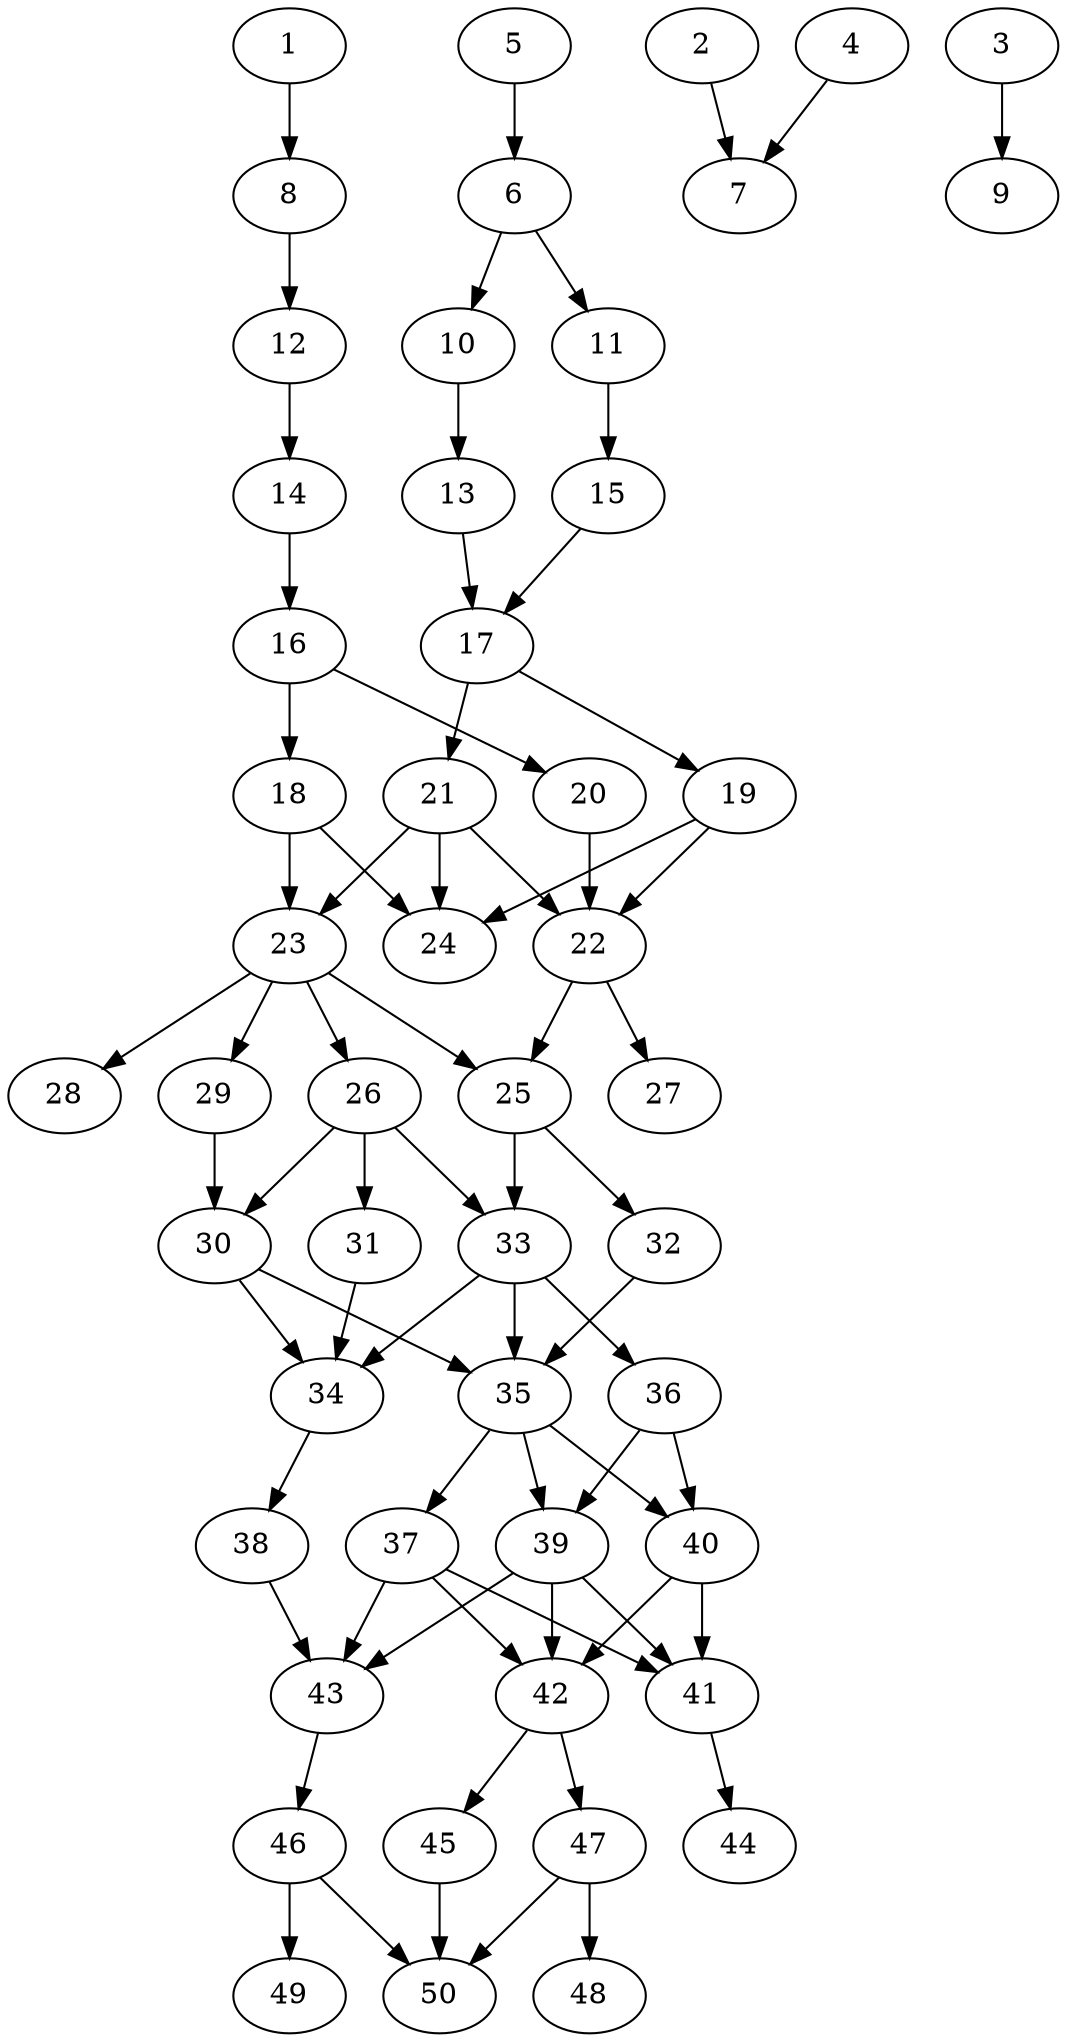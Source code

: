 // DAG automatically generated by daggen at Tue Aug  6 16:32:29 2019
// ./daggen --dot -n 50 --ccr 0.5 --fat 0.4 --regular 0.5 --density 0.7 --mindata 5242880 --maxdata 52428800 
digraph G {
  1 [size="33908736", alpha="0.18", expect_size="16954368"] 
  1 -> 8 [size ="16954368"]
  2 [size="82552832", alpha="0.12", expect_size="41276416"] 
  2 -> 7 [size ="41276416"]
  3 [size="103221248", alpha="0.09", expect_size="51610624"] 
  3 -> 9 [size ="51610624"]
  4 [size="77955072", alpha="0.03", expect_size="38977536"] 
  4 -> 7 [size ="38977536"]
  5 [size="49774592", alpha="0.10", expect_size="24887296"] 
  5 -> 6 [size ="24887296"]
  6 [size="92739584", alpha="0.06", expect_size="46369792"] 
  6 -> 10 [size ="46369792"]
  6 -> 11 [size ="46369792"]
  7 [size="51488768", alpha="0.14", expect_size="25744384"] 
  8 [size="60803072", alpha="0.04", expect_size="30401536"] 
  8 -> 12 [size ="30401536"]
  9 [size="51963904", alpha="0.11", expect_size="25981952"] 
  10 [size="26781696", alpha="0.03", expect_size="13390848"] 
  10 -> 13 [size ="13390848"]
  11 [size="57413632", alpha="0.19", expect_size="28706816"] 
  11 -> 15 [size ="28706816"]
  12 [size="47728640", alpha="0.01", expect_size="23864320"] 
  12 -> 14 [size ="23864320"]
  13 [size="104026112", alpha="0.19", expect_size="52013056"] 
  13 -> 17 [size ="52013056"]
  14 [size="51412992", alpha="0.19", expect_size="25706496"] 
  14 -> 16 [size ="25706496"]
  15 [size="63854592", alpha="0.03", expect_size="31927296"] 
  15 -> 17 [size ="31927296"]
  16 [size="14755840", alpha="0.08", expect_size="7377920"] 
  16 -> 18 [size ="7377920"]
  16 -> 20 [size ="7377920"]
  17 [size="40736768", alpha="0.02", expect_size="20368384"] 
  17 -> 19 [size ="20368384"]
  17 -> 21 [size ="20368384"]
  18 [size="14327808", alpha="0.12", expect_size="7163904"] 
  18 -> 23 [size ="7163904"]
  18 -> 24 [size ="7163904"]
  19 [size="32430080", alpha="0.13", expect_size="16215040"] 
  19 -> 22 [size ="16215040"]
  19 -> 24 [size ="16215040"]
  20 [size="82636800", alpha="0.03", expect_size="41318400"] 
  20 -> 22 [size ="41318400"]
  21 [size="96415744", alpha="0.17", expect_size="48207872"] 
  21 -> 22 [size ="48207872"]
  21 -> 23 [size ="48207872"]
  21 -> 24 [size ="48207872"]
  22 [size="90300416", alpha="0.07", expect_size="45150208"] 
  22 -> 25 [size ="45150208"]
  22 -> 27 [size ="45150208"]
  23 [size="94435328", alpha="0.16", expect_size="47217664"] 
  23 -> 25 [size ="47217664"]
  23 -> 26 [size ="47217664"]
  23 -> 28 [size ="47217664"]
  23 -> 29 [size ="47217664"]
  24 [size="89939968", alpha="0.19", expect_size="44969984"] 
  25 [size="84801536", alpha="0.11", expect_size="42400768"] 
  25 -> 32 [size ="42400768"]
  25 -> 33 [size ="42400768"]
  26 [size="98523136", alpha="0.00", expect_size="49261568"] 
  26 -> 30 [size ="49261568"]
  26 -> 31 [size ="49261568"]
  26 -> 33 [size ="49261568"]
  27 [size="40167424", alpha="0.18", expect_size="20083712"] 
  28 [size="50712576", alpha="0.07", expect_size="25356288"] 
  29 [size="11823104", alpha="0.04", expect_size="5911552"] 
  29 -> 30 [size ="5911552"]
  30 [size="75364352", alpha="0.05", expect_size="37682176"] 
  30 -> 34 [size ="37682176"]
  30 -> 35 [size ="37682176"]
  31 [size="88391680", alpha="0.16", expect_size="44195840"] 
  31 -> 34 [size ="44195840"]
  32 [size="74332160", alpha="0.15", expect_size="37166080"] 
  32 -> 35 [size ="37166080"]
  33 [size="10878976", alpha="0.13", expect_size="5439488"] 
  33 -> 34 [size ="5439488"]
  33 -> 35 [size ="5439488"]
  33 -> 36 [size ="5439488"]
  34 [size="85141504", alpha="0.00", expect_size="42570752"] 
  34 -> 38 [size ="42570752"]
  35 [size="81473536", alpha="0.19", expect_size="40736768"] 
  35 -> 37 [size ="40736768"]
  35 -> 39 [size ="40736768"]
  35 -> 40 [size ="40736768"]
  36 [size="39165952", alpha="0.18", expect_size="19582976"] 
  36 -> 39 [size ="19582976"]
  36 -> 40 [size ="19582976"]
  37 [size="40472576", alpha="0.04", expect_size="20236288"] 
  37 -> 41 [size ="20236288"]
  37 -> 42 [size ="20236288"]
  37 -> 43 [size ="20236288"]
  38 [size="32028672", alpha="0.10", expect_size="16014336"] 
  38 -> 43 [size ="16014336"]
  39 [size="64147456", alpha="0.02", expect_size="32073728"] 
  39 -> 41 [size ="32073728"]
  39 -> 42 [size ="32073728"]
  39 -> 43 [size ="32073728"]
  40 [size="83941376", alpha="0.08", expect_size="41970688"] 
  40 -> 41 [size ="41970688"]
  40 -> 42 [size ="41970688"]
  41 [size="13332480", alpha="0.13", expect_size="6666240"] 
  41 -> 44 [size ="6666240"]
  42 [size="87994368", alpha="0.15", expect_size="43997184"] 
  42 -> 45 [size ="43997184"]
  42 -> 47 [size ="43997184"]
  43 [size="62054400", alpha="0.14", expect_size="31027200"] 
  43 -> 46 [size ="31027200"]
  44 [size="29054976", alpha="0.11", expect_size="14527488"] 
  45 [size="29927424", alpha="0.03", expect_size="14963712"] 
  45 -> 50 [size ="14963712"]
  46 [size="23666688", alpha="0.13", expect_size="11833344"] 
  46 -> 49 [size ="11833344"]
  46 -> 50 [size ="11833344"]
  47 [size="14546944", alpha="0.10", expect_size="7273472"] 
  47 -> 48 [size ="7273472"]
  47 -> 50 [size ="7273472"]
  48 [size="32819200", alpha="0.16", expect_size="16409600"] 
  49 [size="82327552", alpha="0.02", expect_size="41163776"] 
  50 [size="90644480", alpha="0.01", expect_size="45322240"] 
}
